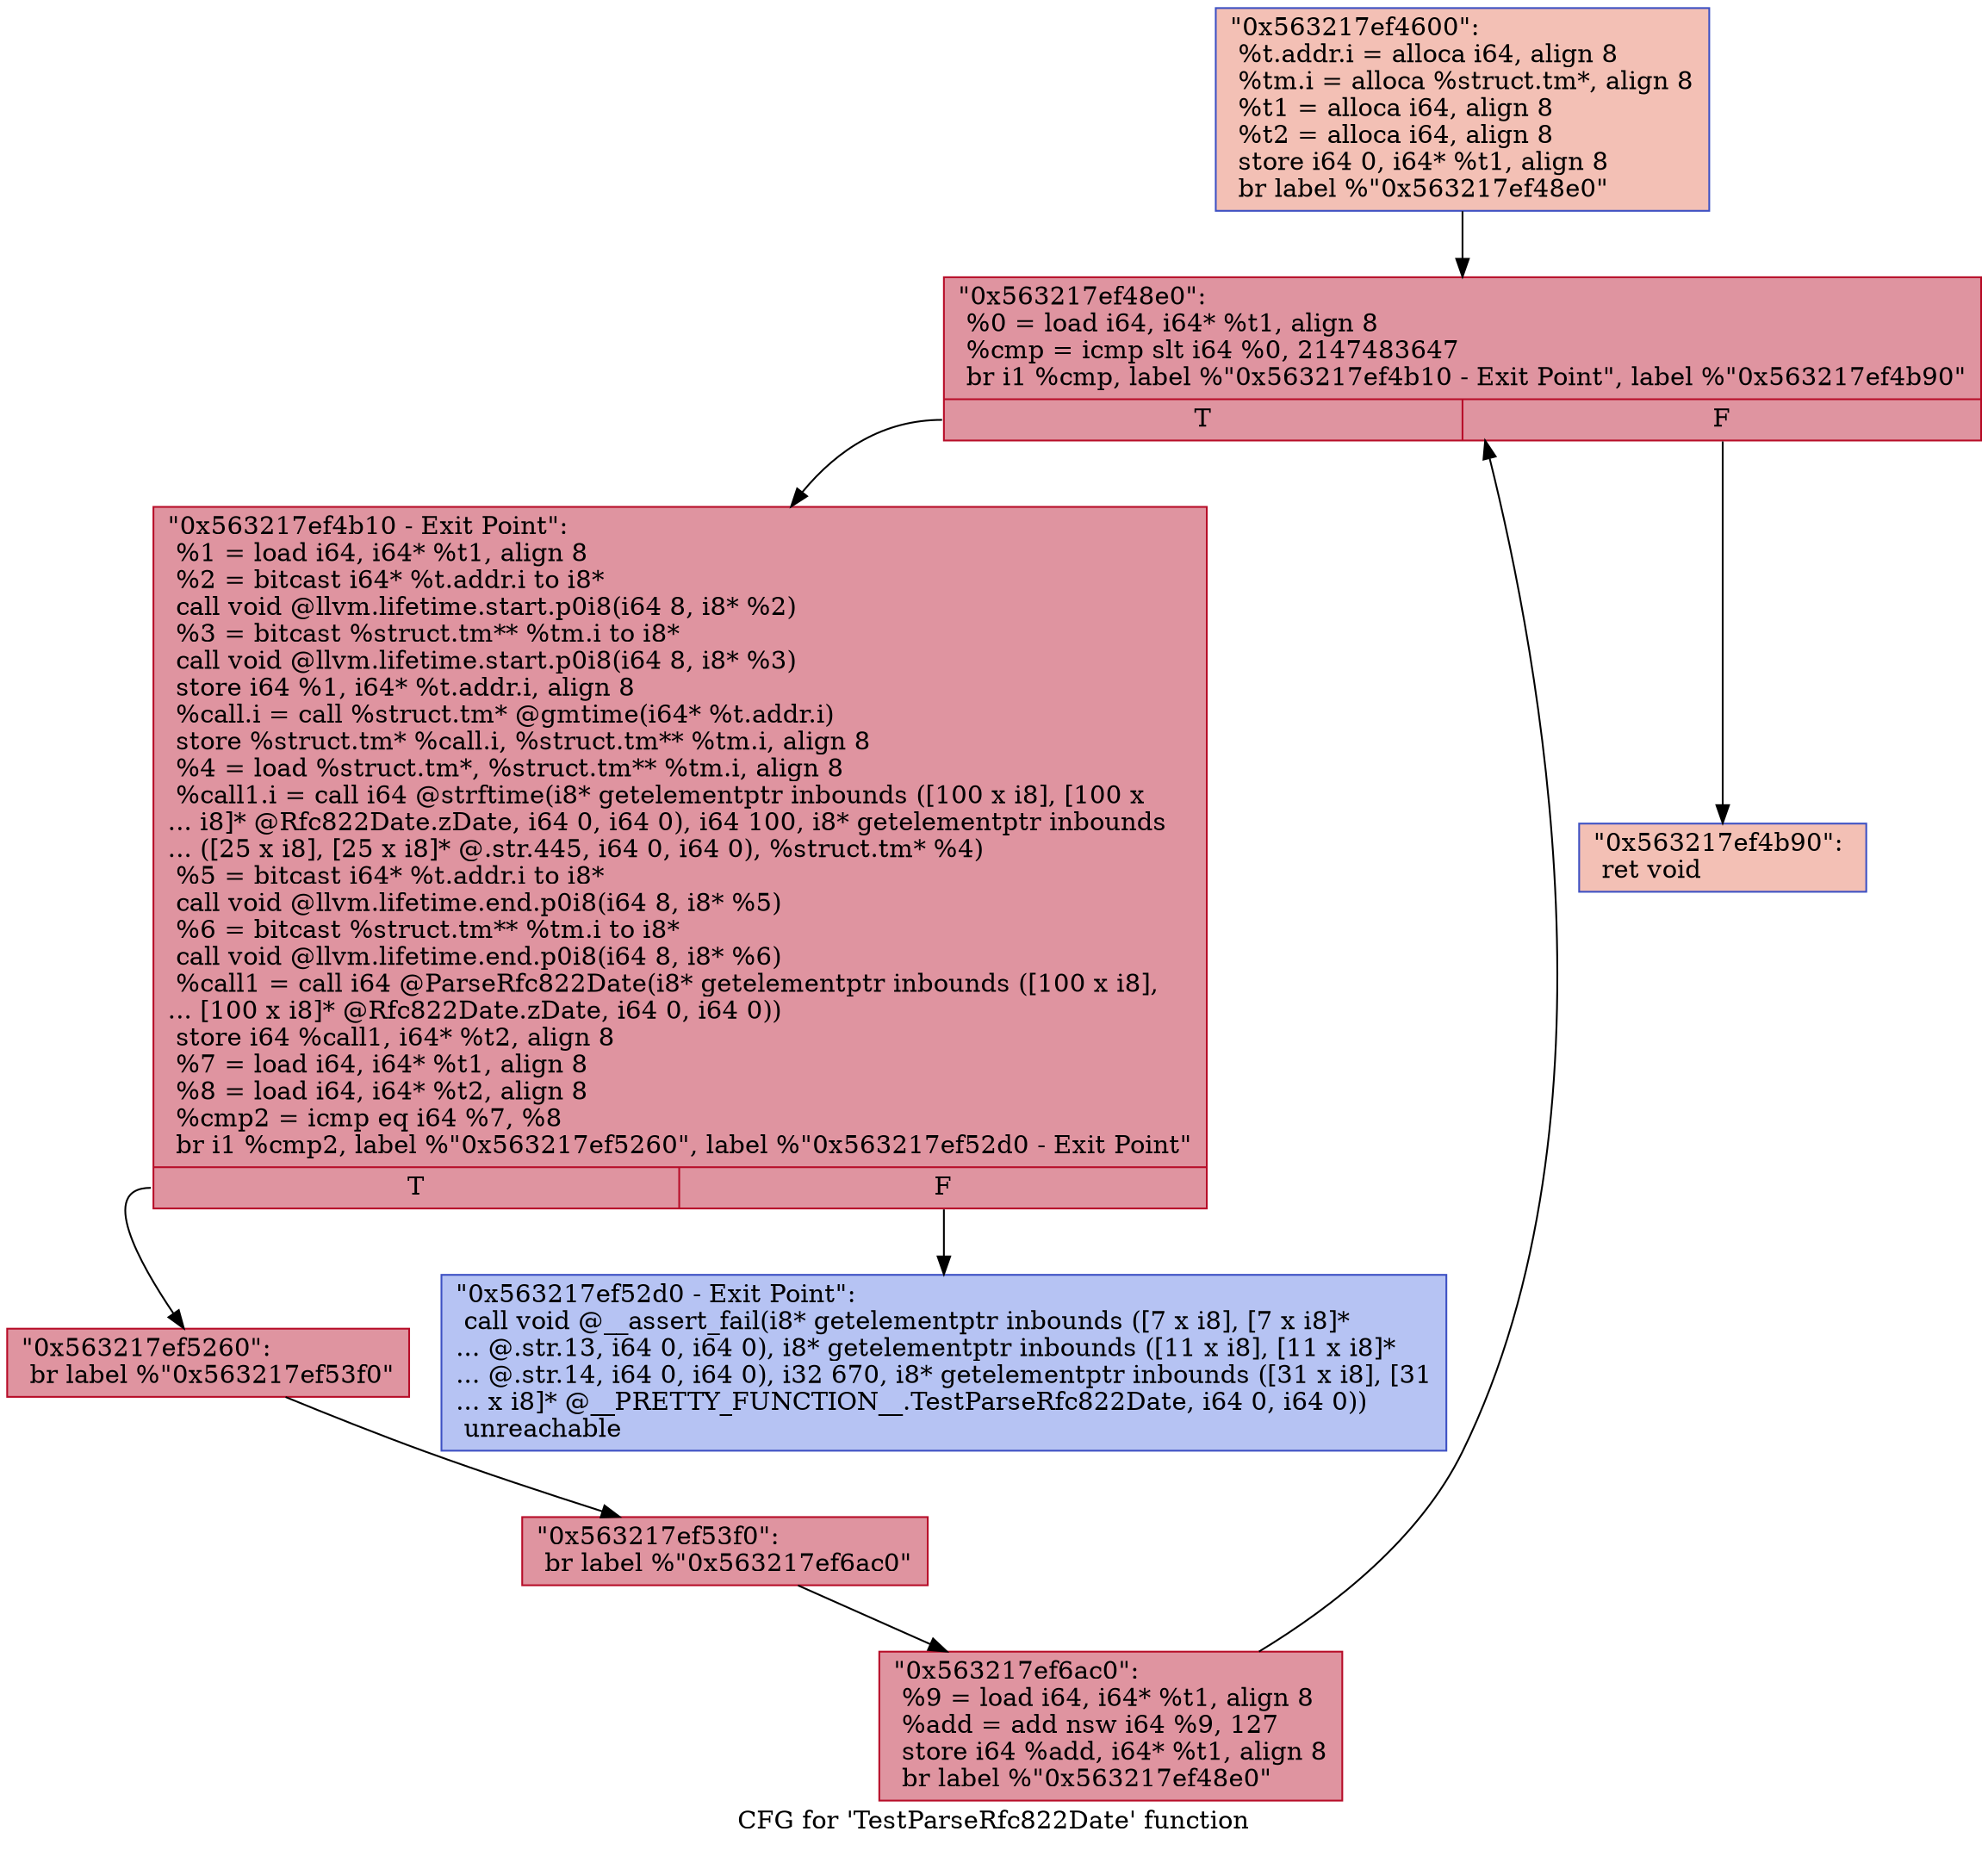 digraph "CFG for 'TestParseRfc822Date' function" {
	label="CFG for 'TestParseRfc822Date' function";

	Node0x563217ef4600 [shape=record,color="#3d50c3ff", style=filled, fillcolor="#e5705870",label="{\"0x563217ef4600\":\l  %t.addr.i = alloca i64, align 8\l  %tm.i = alloca %struct.tm*, align 8\l  %t1 = alloca i64, align 8\l  %t2 = alloca i64, align 8\l  store i64 0, i64* %t1, align 8\l  br label %\"0x563217ef48e0\"\l}"];
	Node0x563217ef4600 -> Node0x563217ef48e0;
	Node0x563217ef48e0 [shape=record,color="#b70d28ff", style=filled, fillcolor="#b70d2870",label="{\"0x563217ef48e0\":                                 \l  %0 = load i64, i64* %t1, align 8\l  %cmp = icmp slt i64 %0, 2147483647\l  br i1 %cmp, label %\"0x563217ef4b10 - Exit Point\", label %\"0x563217ef4b90\"\l|{<s0>T|<s1>F}}"];
	Node0x563217ef48e0:s0 -> Node0x563217ef4b10;
	Node0x563217ef48e0:s1 -> Node0x563217ef4b90;
	Node0x563217ef4b10 [shape=record,color="#b70d28ff", style=filled, fillcolor="#b70d2870",label="{\"0x563217ef4b10 - Exit Point\":                    \l  %1 = load i64, i64* %t1, align 8\l  %2 = bitcast i64* %t.addr.i to i8*\l  call void @llvm.lifetime.start.p0i8(i64 8, i8* %2)\l  %3 = bitcast %struct.tm** %tm.i to i8*\l  call void @llvm.lifetime.start.p0i8(i64 8, i8* %3)\l  store i64 %1, i64* %t.addr.i, align 8\l  %call.i = call %struct.tm* @gmtime(i64* %t.addr.i)\l  store %struct.tm* %call.i, %struct.tm** %tm.i, align 8\l  %4 = load %struct.tm*, %struct.tm** %tm.i, align 8\l  %call1.i = call i64 @strftime(i8* getelementptr inbounds ([100 x i8], [100 x\l... i8]* @Rfc822Date.zDate, i64 0, i64 0), i64 100, i8* getelementptr inbounds\l... ([25 x i8], [25 x i8]* @.str.445, i64 0, i64 0), %struct.tm* %4)\l  %5 = bitcast i64* %t.addr.i to i8*\l  call void @llvm.lifetime.end.p0i8(i64 8, i8* %5)\l  %6 = bitcast %struct.tm** %tm.i to i8*\l  call void @llvm.lifetime.end.p0i8(i64 8, i8* %6)\l  %call1 = call i64 @ParseRfc822Date(i8* getelementptr inbounds ([100 x i8],\l... [100 x i8]* @Rfc822Date.zDate, i64 0, i64 0))\l  store i64 %call1, i64* %t2, align 8\l  %7 = load i64, i64* %t1, align 8\l  %8 = load i64, i64* %t2, align 8\l  %cmp2 = icmp eq i64 %7, %8\l  br i1 %cmp2, label %\"0x563217ef5260\", label %\"0x563217ef52d0 - Exit Point\"\l|{<s0>T|<s1>F}}"];
	Node0x563217ef4b10:s0 -> Node0x563217ef5260;
	Node0x563217ef4b10:s1 -> Node0x563217ef52d0;
	Node0x563217ef5260 [shape=record,color="#b70d28ff", style=filled, fillcolor="#b70d2870",label="{\"0x563217ef5260\":                                 \l  br label %\"0x563217ef53f0\"\l}"];
	Node0x563217ef5260 -> Node0x563217ef53f0;
	Node0x563217ef52d0 [shape=record,color="#3d50c3ff", style=filled, fillcolor="#5977e370",label="{\"0x563217ef52d0 - Exit Point\":                    \l  call void @__assert_fail(i8* getelementptr inbounds ([7 x i8], [7 x i8]*\l... @.str.13, i64 0, i64 0), i8* getelementptr inbounds ([11 x i8], [11 x i8]*\l... @.str.14, i64 0, i64 0), i32 670, i8* getelementptr inbounds ([31 x i8], [31\l... x i8]* @__PRETTY_FUNCTION__.TestParseRfc822Date, i64 0, i64 0))\l  unreachable\l}"];
	Node0x563217ef53f0 [shape=record,color="#b70d28ff", style=filled, fillcolor="#b70d2870",label="{\"0x563217ef53f0\":                                 \l  br label %\"0x563217ef6ac0\"\l}"];
	Node0x563217ef53f0 -> Node0x563217ef6ac0;
	Node0x563217ef6ac0 [shape=record,color="#b70d28ff", style=filled, fillcolor="#b70d2870",label="{\"0x563217ef6ac0\":                                 \l  %9 = load i64, i64* %t1, align 8\l  %add = add nsw i64 %9, 127\l  store i64 %add, i64* %t1, align 8\l  br label %\"0x563217ef48e0\"\l}"];
	Node0x563217ef6ac0 -> Node0x563217ef48e0;
	Node0x563217ef4b90 [shape=record,color="#3d50c3ff", style=filled, fillcolor="#e5705870",label="{\"0x563217ef4b90\":                                 \l  ret void\l}"];
}
